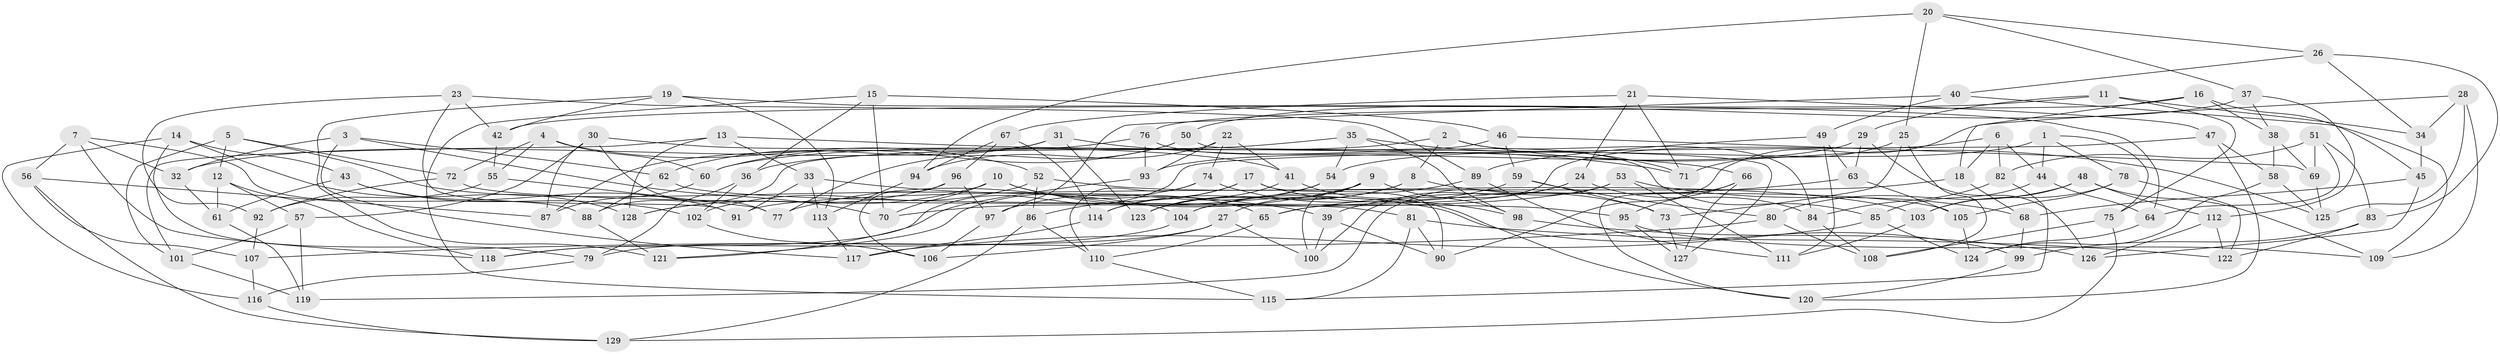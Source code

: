 // coarse degree distribution, {6: 0.09615384615384616, 4: 0.40384615384615385, 8: 0.019230769230769232, 10: 0.15384615384615385, 9: 0.09615384615384616, 11: 0.038461538461538464, 3: 0.15384615384615385, 12: 0.019230769230769232, 7: 0.019230769230769232}
// Generated by graph-tools (version 1.1) at 2025/53/03/04/25 22:53:53]
// undirected, 129 vertices, 258 edges
graph export_dot {
  node [color=gray90,style=filled];
  1;
  2;
  3;
  4;
  5;
  6;
  7;
  8;
  9;
  10;
  11;
  12;
  13;
  14;
  15;
  16;
  17;
  18;
  19;
  20;
  21;
  22;
  23;
  24;
  25;
  26;
  27;
  28;
  29;
  30;
  31;
  32;
  33;
  34;
  35;
  36;
  37;
  38;
  39;
  40;
  41;
  42;
  43;
  44;
  45;
  46;
  47;
  48;
  49;
  50;
  51;
  52;
  53;
  54;
  55;
  56;
  57;
  58;
  59;
  60;
  61;
  62;
  63;
  64;
  65;
  66;
  67;
  68;
  69;
  70;
  71;
  72;
  73;
  74;
  75;
  76;
  77;
  78;
  79;
  80;
  81;
  82;
  83;
  84;
  85;
  86;
  87;
  88;
  89;
  90;
  91;
  92;
  93;
  94;
  95;
  96;
  97;
  98;
  99;
  100;
  101;
  102;
  103;
  104;
  105;
  106;
  107;
  108;
  109;
  110;
  111;
  112;
  113;
  114;
  115;
  116;
  117;
  118;
  119;
  120;
  121;
  122;
  123;
  124;
  125;
  126;
  127;
  128;
  129;
  1 -- 54;
  1 -- 75;
  1 -- 78;
  1 -- 44;
  2 -- 125;
  2 -- 60;
  2 -- 8;
  2 -- 84;
  3 -- 70;
  3 -- 32;
  3 -- 62;
  3 -- 117;
  4 -- 55;
  4 -- 60;
  4 -- 72;
  4 -- 52;
  5 -- 104;
  5 -- 12;
  5 -- 72;
  5 -- 101;
  6 -- 18;
  6 -- 82;
  6 -- 65;
  6 -- 44;
  7 -- 32;
  7 -- 118;
  7 -- 88;
  7 -- 56;
  8 -- 114;
  8 -- 123;
  8 -- 105;
  9 -- 100;
  9 -- 98;
  9 -- 27;
  9 -- 77;
  10 -- 99;
  10 -- 65;
  10 -- 70;
  10 -- 128;
  11 -- 42;
  11 -- 75;
  11 -- 29;
  11 -- 34;
  12 -- 57;
  12 -- 118;
  12 -- 61;
  13 -- 128;
  13 -- 66;
  13 -- 33;
  13 -- 101;
  14 -- 116;
  14 -- 43;
  14 -- 79;
  14 -- 128;
  15 -- 115;
  15 -- 70;
  15 -- 46;
  15 -- 36;
  16 -- 76;
  16 -- 38;
  16 -- 45;
  16 -- 18;
  17 -- 73;
  17 -- 86;
  17 -- 114;
  17 -- 90;
  18 -- 68;
  18 -- 91;
  19 -- 64;
  19 -- 113;
  19 -- 42;
  19 -- 121;
  20 -- 25;
  20 -- 26;
  20 -- 94;
  20 -- 37;
  21 -- 67;
  21 -- 47;
  21 -- 71;
  21 -- 24;
  22 -- 74;
  22 -- 41;
  22 -- 94;
  22 -- 93;
  23 -- 91;
  23 -- 42;
  23 -- 92;
  23 -- 89;
  24 -- 100;
  24 -- 84;
  24 -- 39;
  25 -- 108;
  25 -- 73;
  25 -- 71;
  26 -- 34;
  26 -- 40;
  26 -- 83;
  27 -- 100;
  27 -- 106;
  27 -- 79;
  28 -- 34;
  28 -- 125;
  28 -- 90;
  28 -- 109;
  29 -- 93;
  29 -- 63;
  29 -- 126;
  30 -- 77;
  30 -- 57;
  30 -- 41;
  30 -- 87;
  31 -- 123;
  31 -- 71;
  31 -- 32;
  31 -- 62;
  32 -- 61;
  33 -- 113;
  33 -- 91;
  33 -- 39;
  34 -- 45;
  35 -- 98;
  35 -- 36;
  35 -- 71;
  35 -- 54;
  36 -- 79;
  36 -- 102;
  37 -- 50;
  37 -- 38;
  37 -- 112;
  38 -- 58;
  38 -- 69;
  39 -- 90;
  39 -- 100;
  40 -- 97;
  40 -- 49;
  40 -- 109;
  41 -- 120;
  41 -- 123;
  42 -- 55;
  43 -- 61;
  43 -- 91;
  43 -- 102;
  44 -- 85;
  44 -- 64;
  45 -- 68;
  45 -- 126;
  46 -- 69;
  46 -- 59;
  46 -- 88;
  47 -- 120;
  47 -- 58;
  47 -- 118;
  48 -- 103;
  48 -- 112;
  48 -- 109;
  48 -- 80;
  49 -- 111;
  49 -- 89;
  49 -- 63;
  50 -- 127;
  50 -- 60;
  50 -- 77;
  51 -- 64;
  51 -- 82;
  51 -- 83;
  51 -- 69;
  52 -- 103;
  52 -- 86;
  52 -- 102;
  53 -- 68;
  53 -- 70;
  53 -- 111;
  53 -- 119;
  54 -- 123;
  54 -- 97;
  55 -- 92;
  55 -- 77;
  56 -- 129;
  56 -- 107;
  56 -- 87;
  57 -- 119;
  57 -- 101;
  58 -- 125;
  58 -- 124;
  59 -- 73;
  59 -- 104;
  59 -- 80;
  60 -- 87;
  61 -- 119;
  62 -- 88;
  62 -- 95;
  63 -- 105;
  63 -- 65;
  64 -- 124;
  65 -- 110;
  66 -- 120;
  66 -- 127;
  66 -- 95;
  67 -- 96;
  67 -- 114;
  67 -- 94;
  68 -- 99;
  69 -- 125;
  72 -- 81;
  72 -- 92;
  73 -- 127;
  74 -- 110;
  74 -- 98;
  74 -- 121;
  75 -- 129;
  75 -- 108;
  76 -- 87;
  76 -- 93;
  76 -- 85;
  78 -- 122;
  78 -- 103;
  78 -- 105;
  79 -- 116;
  80 -- 108;
  80 -- 107;
  81 -- 90;
  81 -- 115;
  81 -- 122;
  82 -- 115;
  82 -- 84;
  83 -- 122;
  83 -- 99;
  84 -- 108;
  85 -- 117;
  85 -- 124;
  86 -- 110;
  86 -- 129;
  88 -- 121;
  89 -- 111;
  89 -- 104;
  92 -- 107;
  93 -- 121;
  94 -- 113;
  95 -- 109;
  95 -- 127;
  96 -- 97;
  96 -- 128;
  96 -- 106;
  97 -- 106;
  98 -- 126;
  99 -- 120;
  101 -- 119;
  102 -- 106;
  103 -- 111;
  104 -- 118;
  105 -- 124;
  107 -- 116;
  110 -- 115;
  112 -- 122;
  112 -- 126;
  113 -- 117;
  114 -- 117;
  116 -- 129;
}
